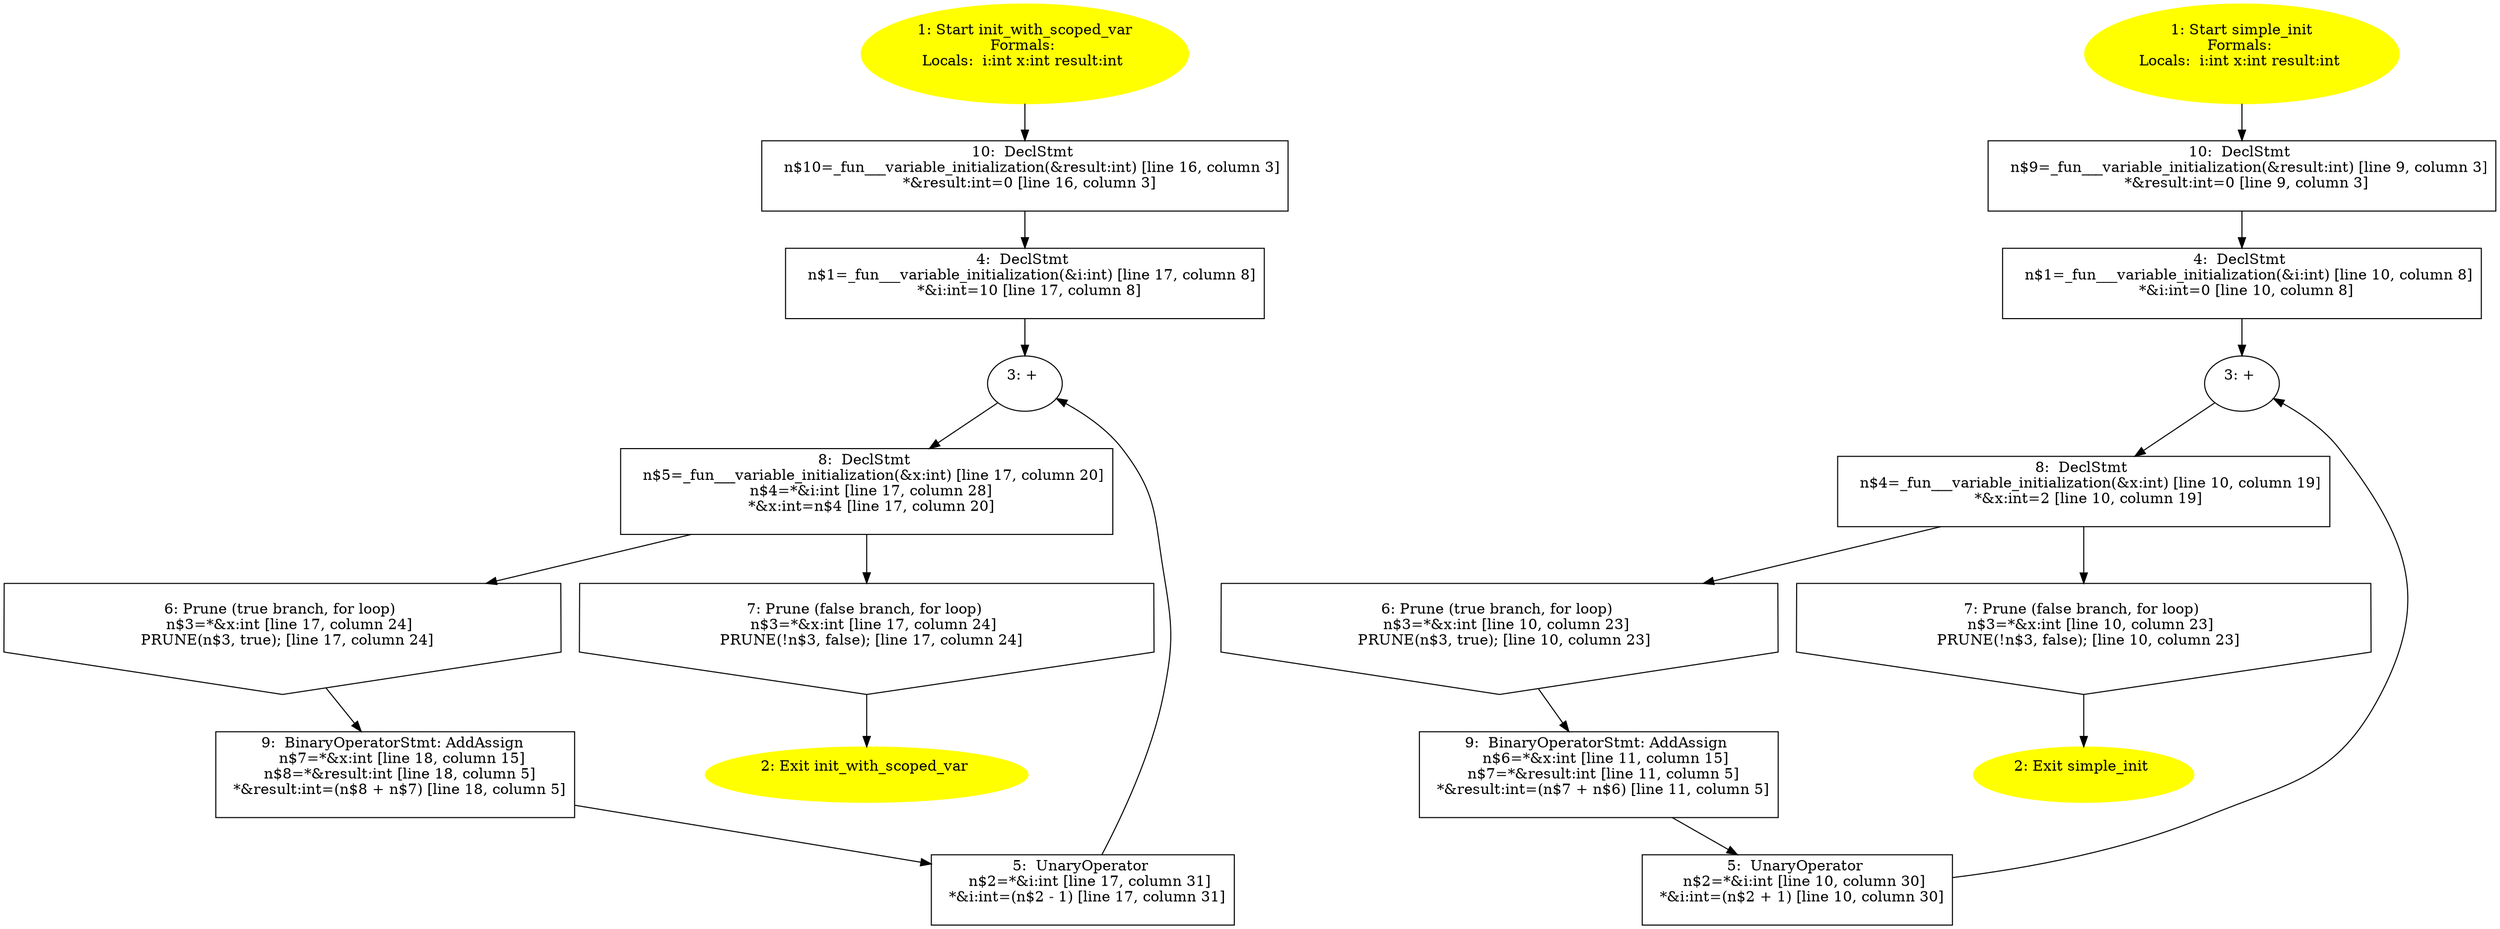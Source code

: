 /* @generated */
digraph cfg {
"init_with_scoped_var#8128013931289981830.1ee58ae56eeb1744bf4b3cc5c8cf5d42_1" [label="1: Start init_with_scoped_var\nFormals: \nLocals:  i:int x:int result:int \n  " color=yellow style=filled]
	

	 "init_with_scoped_var#8128013931289981830.1ee58ae56eeb1744bf4b3cc5c8cf5d42_1" -> "init_with_scoped_var#8128013931289981830.1ee58ae56eeb1744bf4b3cc5c8cf5d42_10" ;
"init_with_scoped_var#8128013931289981830.1ee58ae56eeb1744bf4b3cc5c8cf5d42_2" [label="2: Exit init_with_scoped_var \n  " color=yellow style=filled]
	

"init_with_scoped_var#8128013931289981830.1ee58ae56eeb1744bf4b3cc5c8cf5d42_3" [label="3: + \n  " ]
	

	 "init_with_scoped_var#8128013931289981830.1ee58ae56eeb1744bf4b3cc5c8cf5d42_3" -> "init_with_scoped_var#8128013931289981830.1ee58ae56eeb1744bf4b3cc5c8cf5d42_8" ;
"init_with_scoped_var#8128013931289981830.1ee58ae56eeb1744bf4b3cc5c8cf5d42_4" [label="4:  DeclStmt \n   n$1=_fun___variable_initialization(&i:int) [line 17, column 8]\n  *&i:int=10 [line 17, column 8]\n " shape="box"]
	

	 "init_with_scoped_var#8128013931289981830.1ee58ae56eeb1744bf4b3cc5c8cf5d42_4" -> "init_with_scoped_var#8128013931289981830.1ee58ae56eeb1744bf4b3cc5c8cf5d42_3" ;
"init_with_scoped_var#8128013931289981830.1ee58ae56eeb1744bf4b3cc5c8cf5d42_5" [label="5:  UnaryOperator \n   n$2=*&i:int [line 17, column 31]\n  *&i:int=(n$2 - 1) [line 17, column 31]\n " shape="box"]
	

	 "init_with_scoped_var#8128013931289981830.1ee58ae56eeb1744bf4b3cc5c8cf5d42_5" -> "init_with_scoped_var#8128013931289981830.1ee58ae56eeb1744bf4b3cc5c8cf5d42_3" ;
"init_with_scoped_var#8128013931289981830.1ee58ae56eeb1744bf4b3cc5c8cf5d42_6" [label="6: Prune (true branch, for loop) \n   n$3=*&x:int [line 17, column 24]\n  PRUNE(n$3, true); [line 17, column 24]\n " shape="invhouse"]
	

	 "init_with_scoped_var#8128013931289981830.1ee58ae56eeb1744bf4b3cc5c8cf5d42_6" -> "init_with_scoped_var#8128013931289981830.1ee58ae56eeb1744bf4b3cc5c8cf5d42_9" ;
"init_with_scoped_var#8128013931289981830.1ee58ae56eeb1744bf4b3cc5c8cf5d42_7" [label="7: Prune (false branch, for loop) \n   n$3=*&x:int [line 17, column 24]\n  PRUNE(!n$3, false); [line 17, column 24]\n " shape="invhouse"]
	

	 "init_with_scoped_var#8128013931289981830.1ee58ae56eeb1744bf4b3cc5c8cf5d42_7" -> "init_with_scoped_var#8128013931289981830.1ee58ae56eeb1744bf4b3cc5c8cf5d42_2" ;
"init_with_scoped_var#8128013931289981830.1ee58ae56eeb1744bf4b3cc5c8cf5d42_8" [label="8:  DeclStmt \n   n$5=_fun___variable_initialization(&x:int) [line 17, column 20]\n  n$4=*&i:int [line 17, column 28]\n  *&x:int=n$4 [line 17, column 20]\n " shape="box"]
	

	 "init_with_scoped_var#8128013931289981830.1ee58ae56eeb1744bf4b3cc5c8cf5d42_8" -> "init_with_scoped_var#8128013931289981830.1ee58ae56eeb1744bf4b3cc5c8cf5d42_6" ;
	 "init_with_scoped_var#8128013931289981830.1ee58ae56eeb1744bf4b3cc5c8cf5d42_8" -> "init_with_scoped_var#8128013931289981830.1ee58ae56eeb1744bf4b3cc5c8cf5d42_7" ;
"init_with_scoped_var#8128013931289981830.1ee58ae56eeb1744bf4b3cc5c8cf5d42_9" [label="9:  BinaryOperatorStmt: AddAssign \n   n$7=*&x:int [line 18, column 15]\n  n$8=*&result:int [line 18, column 5]\n  *&result:int=(n$8 + n$7) [line 18, column 5]\n " shape="box"]
	

	 "init_with_scoped_var#8128013931289981830.1ee58ae56eeb1744bf4b3cc5c8cf5d42_9" -> "init_with_scoped_var#8128013931289981830.1ee58ae56eeb1744bf4b3cc5c8cf5d42_5" ;
"init_with_scoped_var#8128013931289981830.1ee58ae56eeb1744bf4b3cc5c8cf5d42_10" [label="10:  DeclStmt \n   n$10=_fun___variable_initialization(&result:int) [line 16, column 3]\n  *&result:int=0 [line 16, column 3]\n " shape="box"]
	

	 "init_with_scoped_var#8128013931289981830.1ee58ae56eeb1744bf4b3cc5c8cf5d42_10" -> "init_with_scoped_var#8128013931289981830.1ee58ae56eeb1744bf4b3cc5c8cf5d42_4" ;
"simple_init#1527365342003611175.8f75bf8cf2aefccd4d47ab9274e1f9af_1" [label="1: Start simple_init\nFormals: \nLocals:  i:int x:int result:int \n  " color=yellow style=filled]
	

	 "simple_init#1527365342003611175.8f75bf8cf2aefccd4d47ab9274e1f9af_1" -> "simple_init#1527365342003611175.8f75bf8cf2aefccd4d47ab9274e1f9af_10" ;
"simple_init#1527365342003611175.8f75bf8cf2aefccd4d47ab9274e1f9af_2" [label="2: Exit simple_init \n  " color=yellow style=filled]
	

"simple_init#1527365342003611175.8f75bf8cf2aefccd4d47ab9274e1f9af_3" [label="3: + \n  " ]
	

	 "simple_init#1527365342003611175.8f75bf8cf2aefccd4d47ab9274e1f9af_3" -> "simple_init#1527365342003611175.8f75bf8cf2aefccd4d47ab9274e1f9af_8" ;
"simple_init#1527365342003611175.8f75bf8cf2aefccd4d47ab9274e1f9af_4" [label="4:  DeclStmt \n   n$1=_fun___variable_initialization(&i:int) [line 10, column 8]\n  *&i:int=0 [line 10, column 8]\n " shape="box"]
	

	 "simple_init#1527365342003611175.8f75bf8cf2aefccd4d47ab9274e1f9af_4" -> "simple_init#1527365342003611175.8f75bf8cf2aefccd4d47ab9274e1f9af_3" ;
"simple_init#1527365342003611175.8f75bf8cf2aefccd4d47ab9274e1f9af_5" [label="5:  UnaryOperator \n   n$2=*&i:int [line 10, column 30]\n  *&i:int=(n$2 + 1) [line 10, column 30]\n " shape="box"]
	

	 "simple_init#1527365342003611175.8f75bf8cf2aefccd4d47ab9274e1f9af_5" -> "simple_init#1527365342003611175.8f75bf8cf2aefccd4d47ab9274e1f9af_3" ;
"simple_init#1527365342003611175.8f75bf8cf2aefccd4d47ab9274e1f9af_6" [label="6: Prune (true branch, for loop) \n   n$3=*&x:int [line 10, column 23]\n  PRUNE(n$3, true); [line 10, column 23]\n " shape="invhouse"]
	

	 "simple_init#1527365342003611175.8f75bf8cf2aefccd4d47ab9274e1f9af_6" -> "simple_init#1527365342003611175.8f75bf8cf2aefccd4d47ab9274e1f9af_9" ;
"simple_init#1527365342003611175.8f75bf8cf2aefccd4d47ab9274e1f9af_7" [label="7: Prune (false branch, for loop) \n   n$3=*&x:int [line 10, column 23]\n  PRUNE(!n$3, false); [line 10, column 23]\n " shape="invhouse"]
	

	 "simple_init#1527365342003611175.8f75bf8cf2aefccd4d47ab9274e1f9af_7" -> "simple_init#1527365342003611175.8f75bf8cf2aefccd4d47ab9274e1f9af_2" ;
"simple_init#1527365342003611175.8f75bf8cf2aefccd4d47ab9274e1f9af_8" [label="8:  DeclStmt \n   n$4=_fun___variable_initialization(&x:int) [line 10, column 19]\n  *&x:int=2 [line 10, column 19]\n " shape="box"]
	

	 "simple_init#1527365342003611175.8f75bf8cf2aefccd4d47ab9274e1f9af_8" -> "simple_init#1527365342003611175.8f75bf8cf2aefccd4d47ab9274e1f9af_6" ;
	 "simple_init#1527365342003611175.8f75bf8cf2aefccd4d47ab9274e1f9af_8" -> "simple_init#1527365342003611175.8f75bf8cf2aefccd4d47ab9274e1f9af_7" ;
"simple_init#1527365342003611175.8f75bf8cf2aefccd4d47ab9274e1f9af_9" [label="9:  BinaryOperatorStmt: AddAssign \n   n$6=*&x:int [line 11, column 15]\n  n$7=*&result:int [line 11, column 5]\n  *&result:int=(n$7 + n$6) [line 11, column 5]\n " shape="box"]
	

	 "simple_init#1527365342003611175.8f75bf8cf2aefccd4d47ab9274e1f9af_9" -> "simple_init#1527365342003611175.8f75bf8cf2aefccd4d47ab9274e1f9af_5" ;
"simple_init#1527365342003611175.8f75bf8cf2aefccd4d47ab9274e1f9af_10" [label="10:  DeclStmt \n   n$9=_fun___variable_initialization(&result:int) [line 9, column 3]\n  *&result:int=0 [line 9, column 3]\n " shape="box"]
	

	 "simple_init#1527365342003611175.8f75bf8cf2aefccd4d47ab9274e1f9af_10" -> "simple_init#1527365342003611175.8f75bf8cf2aefccd4d47ab9274e1f9af_4" ;
}

